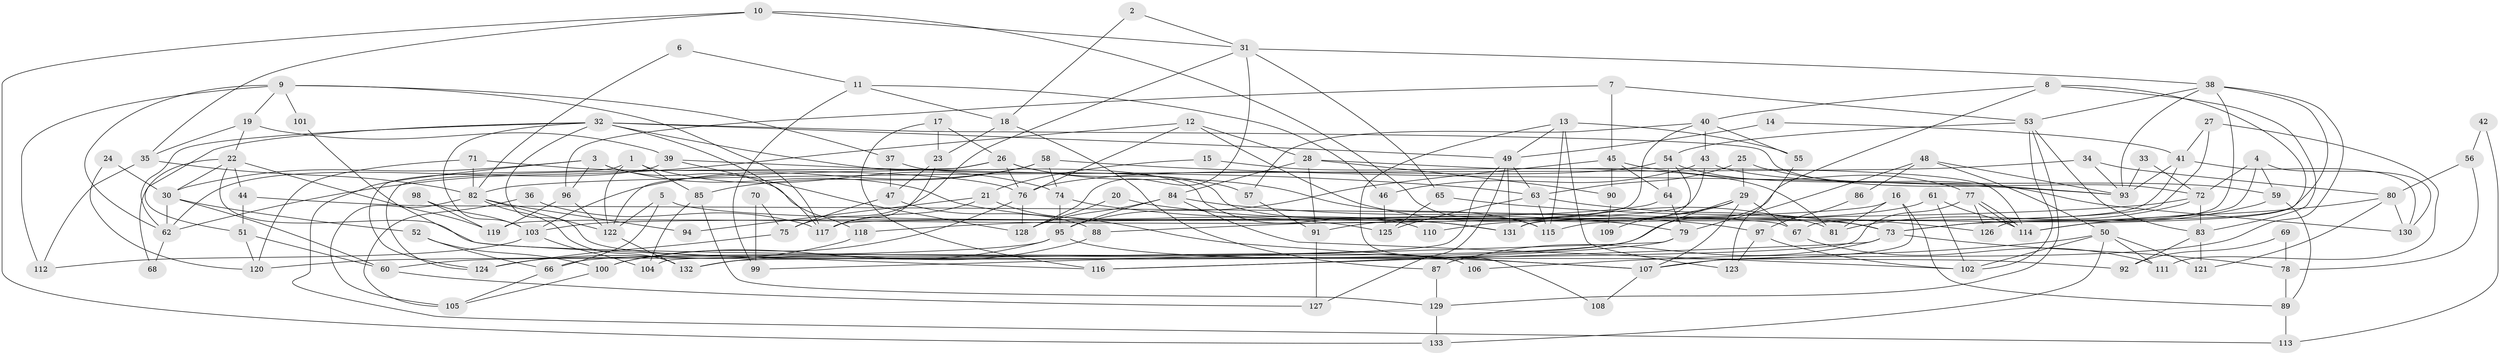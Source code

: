 // Generated by graph-tools (version 1.1) at 2025/26/03/09/25 03:26:18]
// undirected, 133 vertices, 266 edges
graph export_dot {
graph [start="1"]
  node [color=gray90,style=filled];
  1;
  2;
  3;
  4;
  5;
  6;
  7;
  8;
  9;
  10;
  11;
  12;
  13;
  14;
  15;
  16;
  17;
  18;
  19;
  20;
  21;
  22;
  23;
  24;
  25;
  26;
  27;
  28;
  29;
  30;
  31;
  32;
  33;
  34;
  35;
  36;
  37;
  38;
  39;
  40;
  41;
  42;
  43;
  44;
  45;
  46;
  47;
  48;
  49;
  50;
  51;
  52;
  53;
  54;
  55;
  56;
  57;
  58;
  59;
  60;
  61;
  62;
  63;
  64;
  65;
  66;
  67;
  68;
  69;
  70;
  71;
  72;
  73;
  74;
  75;
  76;
  77;
  78;
  79;
  80;
  81;
  82;
  83;
  84;
  85;
  86;
  87;
  88;
  89;
  90;
  91;
  92;
  93;
  94;
  95;
  96;
  97;
  98;
  99;
  100;
  101;
  102;
  103;
  104;
  105;
  106;
  107;
  108;
  109;
  110;
  111;
  112;
  113;
  114;
  115;
  116;
  117;
  118;
  119;
  120;
  121;
  122;
  123;
  124;
  125;
  126;
  127;
  128;
  129;
  130;
  131;
  132;
  133;
  1 -- 122;
  1 -- 74;
  1 -- 85;
  1 -- 124;
  2 -- 31;
  2 -- 18;
  3 -- 125;
  3 -- 30;
  3 -- 96;
  3 -- 113;
  3 -- 118;
  4 -- 73;
  4 -- 72;
  4 -- 59;
  4 -- 130;
  5 -- 73;
  5 -- 122;
  5 -- 66;
  6 -- 82;
  6 -- 11;
  7 -- 96;
  7 -- 53;
  7 -- 45;
  8 -- 40;
  8 -- 60;
  8 -- 83;
  8 -- 114;
  9 -- 112;
  9 -- 19;
  9 -- 37;
  9 -- 62;
  9 -- 101;
  9 -- 117;
  10 -- 31;
  10 -- 115;
  10 -- 35;
  10 -- 133;
  11 -- 18;
  11 -- 46;
  11 -- 99;
  12 -- 28;
  12 -- 76;
  12 -- 62;
  12 -- 81;
  13 -- 49;
  13 -- 55;
  13 -- 108;
  13 -- 115;
  13 -- 123;
  14 -- 49;
  14 -- 41;
  15 -- 21;
  15 -- 81;
  16 -- 81;
  16 -- 107;
  16 -- 88;
  16 -- 89;
  17 -- 116;
  17 -- 26;
  17 -- 23;
  18 -- 87;
  18 -- 23;
  19 -- 39;
  19 -- 35;
  19 -- 22;
  20 -- 128;
  20 -- 79;
  21 -- 107;
  21 -- 117;
  21 -- 94;
  22 -- 30;
  22 -- 44;
  22 -- 68;
  22 -- 92;
  22 -- 119;
  23 -- 47;
  23 -- 117;
  24 -- 120;
  24 -- 30;
  25 -- 130;
  25 -- 29;
  25 -- 63;
  26 -- 76;
  26 -- 115;
  26 -- 57;
  26 -- 122;
  26 -- 124;
  27 -- 111;
  27 -- 115;
  27 -- 41;
  28 -- 114;
  28 -- 84;
  28 -- 90;
  28 -- 91;
  29 -- 66;
  29 -- 67;
  29 -- 91;
  29 -- 107;
  29 -- 109;
  30 -- 60;
  30 -- 62;
  30 -- 52;
  31 -- 128;
  31 -- 38;
  31 -- 65;
  31 -- 75;
  32 -- 62;
  32 -- 117;
  32 -- 49;
  32 -- 51;
  32 -- 72;
  32 -- 103;
  32 -- 106;
  32 -- 110;
  33 -- 72;
  33 -- 93;
  34 -- 93;
  34 -- 80;
  34 -- 82;
  35 -- 82;
  35 -- 112;
  36 -- 117;
  36 -- 105;
  37 -- 131;
  37 -- 47;
  38 -- 107;
  38 -- 93;
  38 -- 53;
  38 -- 67;
  38 -- 126;
  39 -- 63;
  39 -- 62;
  39 -- 128;
  40 -- 119;
  40 -- 57;
  40 -- 43;
  40 -- 55;
  41 -- 131;
  41 -- 93;
  41 -- 130;
  42 -- 56;
  42 -- 113;
  43 -- 117;
  43 -- 46;
  43 -- 59;
  44 -- 51;
  44 -- 67;
  45 -- 64;
  45 -- 90;
  45 -- 93;
  45 -- 95;
  46 -- 125;
  47 -- 75;
  47 -- 88;
  48 -- 50;
  48 -- 93;
  48 -- 79;
  48 -- 86;
  49 -- 131;
  49 -- 63;
  49 -- 104;
  49 -- 127;
  50 -- 121;
  50 -- 133;
  50 -- 102;
  50 -- 106;
  50 -- 111;
  51 -- 120;
  51 -- 60;
  52 -- 100;
  52 -- 66;
  53 -- 83;
  53 -- 54;
  53 -- 102;
  53 -- 129;
  54 -- 77;
  54 -- 64;
  54 -- 76;
  54 -- 131;
  55 -- 123;
  56 -- 78;
  56 -- 80;
  57 -- 91;
  58 -- 103;
  58 -- 93;
  58 -- 74;
  58 -- 85;
  59 -- 73;
  59 -- 89;
  60 -- 127;
  61 -- 102;
  61 -- 114;
  61 -- 110;
  62 -- 68;
  63 -- 73;
  63 -- 115;
  63 -- 125;
  64 -- 103;
  64 -- 79;
  65 -- 126;
  65 -- 125;
  66 -- 105;
  67 -- 111;
  69 -- 78;
  69 -- 92;
  70 -- 75;
  70 -- 99;
  71 -- 76;
  71 -- 82;
  71 -- 120;
  72 -- 118;
  72 -- 81;
  72 -- 83;
  73 -- 78;
  73 -- 87;
  73 -- 116;
  74 -- 95;
  74 -- 131;
  75 -- 124;
  76 -- 128;
  76 -- 100;
  77 -- 132;
  77 -- 114;
  77 -- 114;
  77 -- 126;
  78 -- 89;
  79 -- 99;
  79 -- 116;
  80 -- 114;
  80 -- 130;
  80 -- 121;
  82 -- 132;
  82 -- 94;
  82 -- 105;
  82 -- 122;
  83 -- 92;
  83 -- 121;
  84 -- 95;
  84 -- 102;
  84 -- 97;
  84 -- 128;
  85 -- 104;
  85 -- 129;
  86 -- 97;
  87 -- 129;
  88 -- 132;
  89 -- 113;
  90 -- 109;
  91 -- 127;
  95 -- 100;
  95 -- 107;
  95 -- 120;
  96 -- 122;
  96 -- 119;
  97 -- 102;
  97 -- 123;
  98 -- 103;
  98 -- 119;
  100 -- 105;
  101 -- 116;
  103 -- 104;
  103 -- 112;
  107 -- 108;
  118 -- 124;
  122 -- 132;
  129 -- 133;
}
